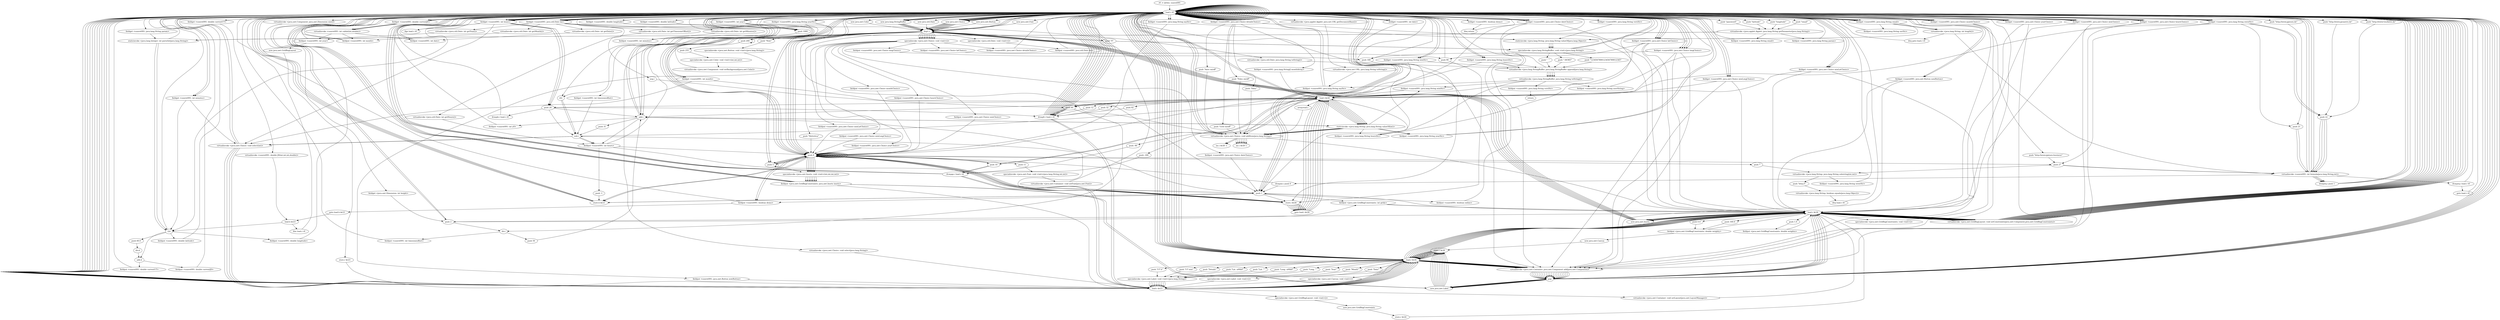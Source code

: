 digraph "" {
    "r0 := @this: sunrot091"
    "load.r r0"
    "r0 := @this: sunrot091"->"load.r r0";
    "new java.awt.Font"
    "load.r r0"->"new java.awt.Font";
    "dup1.r"
    "new java.awt.Font"->"dup1.r";
    "push \"Helvetica\""
    "dup1.r"->"push \"Helvetica\"";
    "push 0"
    "push \"Helvetica\""->"push 0";
    "push 11"
    "push 0"->"push 11";
    "specialinvoke <java.awt.Font: void <init>(java.lang.String,int,int)>"
    "push 11"->"specialinvoke <java.awt.Font: void <init>(java.lang.String,int,int)>";
    "virtualinvoke <java.awt.Container: void setFont(java.awt.Font)>"
    "specialinvoke <java.awt.Font: void <init>(java.lang.String,int,int)>"->"virtualinvoke <java.awt.Container: void setFont(java.awt.Font)>";
    "virtualinvoke <java.awt.Container: void setFont(java.awt.Font)>"->"load.r r0";
    "load.r r0"->"load.r r0";
    "virtualinvoke <java.awt.Component: java.awt.Dimension size()>"
    "load.r r0"->"virtualinvoke <java.awt.Component: java.awt.Dimension size()>";
    "fieldget <java.awt.Dimension: int height>"
    "virtualinvoke <java.awt.Component: java.awt.Dimension size()>"->"fieldget <java.awt.Dimension: int height>";
    "push 2"
    "fieldget <java.awt.Dimension: int height>"->"push 2";
    "div.i"
    "push 2"->"div.i";
    "push 50"
    "div.i"->"push 50";
    "add.i"
    "push 50"->"add.i";
    "fieldput <sunrot091: int y0>"
    "add.i"->"fieldput <sunrot091: int y0>";
    "fieldput <sunrot091: int y0>"->"load.r r0";
    "new java.awt.Color"
    "load.r r0"->"new java.awt.Color";
    "new java.awt.Color"->"dup1.r";
    "push 200"
    "dup1.r"->"push 200";
    "push 200"->"push 200";
    "push 255"
    "push 200"->"push 255";
    "specialinvoke <java.awt.Color: void <init>(int,int,int)>"
    "push 255"->"specialinvoke <java.awt.Color: void <init>(int,int,int)>";
    "virtualinvoke <java.awt.Component: void setBackground(java.awt.Color)>"
    "specialinvoke <java.awt.Color: void <init>(int,int,int)>"->"virtualinvoke <java.awt.Component: void setBackground(java.awt.Color)>";
    "virtualinvoke <java.awt.Component: void setBackground(java.awt.Color)>"->"load.r r0";
    "load.r r0"->"load.r r0";
    "virtualinvoke <java.applet.Applet: java.net.URL getDocumentBase()>"
    "load.r r0"->"virtualinvoke <java.applet.Applet: java.net.URL getDocumentBase()>";
    "virtualinvoke <java.net.URL: java.lang.String toString()>"
    "virtualinvoke <java.applet.Applet: java.net.URL getDocumentBase()>"->"virtualinvoke <java.net.URL: java.lang.String toString()>";
    "fieldput <sunrot091: java.lang.String myStr>"
    "virtualinvoke <java.net.URL: java.lang.String toString()>"->"fieldput <sunrot091: java.lang.String myStr>";
    "fieldput <sunrot091: java.lang.String myStr>"->"load.r r0";
    "new java.lang.StringBuffer"
    "load.r r0"->"new java.lang.StringBuffer";
    "new java.lang.StringBuffer"->"dup1.r";
    "dup1.r"->"load.r r0";
    "fieldget <sunrot091: java.lang.String myStr>"
    "load.r r0"->"fieldget <sunrot091: java.lang.String myStr>";
    "staticinvoke <java.lang.String: java.lang.String valueOf(java.lang.Object)>"
    "fieldget <sunrot091: java.lang.String myStr>"->"staticinvoke <java.lang.String: java.lang.String valueOf(java.lang.Object)>";
    "specialinvoke <java.lang.StringBuffer: void <init>(java.lang.String)>"
    "staticinvoke <java.lang.String: java.lang.String valueOf(java.lang.Object)>"->"specialinvoke <java.lang.StringBuffer: void <init>(java.lang.String)>";
    "push \"1234567890123456789012345\""
    "specialinvoke <java.lang.StringBuffer: void <init>(java.lang.String)>"->"push \"1234567890123456789012345\"";
    "virtualinvoke <java.lang.StringBuffer: java.lang.StringBuffer append(java.lang.String)>"
    "push \"1234567890123456789012345\""->"virtualinvoke <java.lang.StringBuffer: java.lang.StringBuffer append(java.lang.String)>";
    "virtualinvoke <java.lang.StringBuffer: java.lang.String toString()>"
    "virtualinvoke <java.lang.StringBuffer: java.lang.StringBuffer append(java.lang.String)>"->"virtualinvoke <java.lang.StringBuffer: java.lang.String toString()>";
    "virtualinvoke <java.lang.StringBuffer: java.lang.String toString()>"->"fieldput <sunrot091: java.lang.String myStr>";
    "fieldput <sunrot091: java.lang.String myStr>"->"load.r r0";
    "load.r r0"->"load.r r0";
    "load.r r0"->"fieldget <sunrot091: java.lang.String myStr>";
    "fieldget <sunrot091: java.lang.String myStr>"->"push 0";
    "push 27"
    "push 0"->"push 27";
    "virtualinvoke <java.lang.String: java.lang.String substring(int,int)>"
    "push 27"->"virtualinvoke <java.lang.String: java.lang.String substring(int,int)>";
    "fieldput <sunrot091: java.lang.String wwwStr>"
    "virtualinvoke <java.lang.String: java.lang.String substring(int,int)>"->"fieldput <sunrot091: java.lang.String wwwStr>";
    "fieldput <sunrot091: java.lang.String wwwStr>"->"load.r r0";
    "new java.util.Date"
    "load.r r0"->"new java.util.Date";
    "new java.util.Date"->"dup1.r";
    "specialinvoke <java.util.Date: void <init>()>"
    "dup1.r"->"specialinvoke <java.util.Date: void <init>()>";
    "fieldput <sunrot091: java.util.Date dat>"
    "specialinvoke <java.util.Date: void <init>()>"->"fieldput <sunrot091: java.util.Date dat>";
    "fieldput <sunrot091: java.util.Date dat>"->"load.r r0";
    "load.r r0"->"load.r r0";
    "fieldget <sunrot091: java.util.Date dat>"
    "load.r r0"->"fieldget <sunrot091: java.util.Date dat>";
    "virtualinvoke <java.util.Date: int getYear()>"
    "fieldget <sunrot091: java.util.Date dat>"->"virtualinvoke <java.util.Date: int getYear()>";
    "fieldput <sunrot091: int year>"
    "virtualinvoke <java.util.Date: int getYear()>"->"fieldput <sunrot091: int year>";
    "fieldput <sunrot091: int year>"->"load.r r0";
    "load.r r0"->"load.r r0";
    "load.r r0"->"fieldget <sunrot091: java.util.Date dat>";
    "virtualinvoke <java.util.Date: int getMonth()>"
    "fieldget <sunrot091: java.util.Date dat>"->"virtualinvoke <java.util.Date: int getMonth()>";
    "fieldput <sunrot091: int month>"
    "virtualinvoke <java.util.Date: int getMonth()>"->"fieldput <sunrot091: int month>";
    "fieldput <sunrot091: int month>"->"load.r r0";
    "load.r r0"->"load.r r0";
    "load.r r0"->"fieldget <sunrot091: java.util.Date dat>";
    "virtualinvoke <java.util.Date: int getDate()>"
    "fieldget <sunrot091: java.util.Date dat>"->"virtualinvoke <java.util.Date: int getDate()>";
    "fieldput <sunrot091: int date>"
    "virtualinvoke <java.util.Date: int getDate()>"->"fieldput <sunrot091: int date>";
    "fieldput <sunrot091: int date>"->"load.r r0";
    "load.r r0"->"load.r r0";
    "load.r r0"->"fieldget <sunrot091: java.util.Date dat>";
    "virtualinvoke <java.util.Date: int getHours()>"
    "fieldget <sunrot091: java.util.Date dat>"->"virtualinvoke <java.util.Date: int getHours()>";
    "fieldput <sunrot091: int hours>"
    "virtualinvoke <java.util.Date: int getHours()>"->"fieldput <sunrot091: int hours>";
    "fieldput <sunrot091: int hours>"->"load.r r0";
    "load.r r0"->"load.r r0";
    "load.r r0"->"fieldget <sunrot091: java.util.Date dat>";
    "virtualinvoke <java.util.Date: int getMinutes()>"
    "fieldget <sunrot091: java.util.Date dat>"->"virtualinvoke <java.util.Date: int getMinutes()>";
    "fieldput <sunrot091: int minutes>"
    "virtualinvoke <java.util.Date: int getMinutes()>"->"fieldput <sunrot091: int minutes>";
    "fieldput <sunrot091: int minutes>"->"load.r r0";
    "load.r r0"->"load.r r0";
    "load.r r0"->"fieldget <sunrot091: java.util.Date dat>";
    "virtualinvoke <java.util.Date: int getTimezoneOffset()>"
    "fieldget <sunrot091: java.util.Date dat>"->"virtualinvoke <java.util.Date: int getTimezoneOffset()>";
    "neg.i"
    "virtualinvoke <java.util.Date: int getTimezoneOffset()>"->"neg.i";
    "push 60"
    "neg.i"->"push 60";
    "push 60"->"div.i";
    "fieldput <sunrot091: int timezoneoffset>"
    "div.i"->"fieldput <sunrot091: int timezoneoffset>";
    "fieldput <sunrot091: int timezoneoffset>"->"load.r r0";
    "load.r r0"->"load.r r0";
    "fieldget <sunrot091: int hours>"
    "load.r r0"->"fieldget <sunrot091: int hours>";
    "fieldget <sunrot091: int hours>"->"load.r r0";
    "fieldget <sunrot091: int timezoneoffset>"
    "load.r r0"->"fieldget <sunrot091: int timezoneoffset>";
    "sub.i"
    "fieldget <sunrot091: int timezoneoffset>"->"sub.i";
    "sub.i"->"fieldput <sunrot091: int hours>";
    "fieldput <sunrot091: int hours>"->"push 0";
    "store.b $r23"
    "push 0"->"store.b $r23";
    "store.b $r23"->"load.r r0";
    "load.r r0"->"fieldget <sunrot091: int hours>";
    "ifge load.r r0"
    "fieldget <sunrot091: int hours>"->"ifge load.r r0";
    "ifge load.r r0"->"load.r r0";
    "load.r r0"->"load.r r0";
    "load.r r0"->"fieldget <sunrot091: int hours>";
    "push 24"
    "fieldget <sunrot091: int hours>"->"push 24";
    "push 24"->"add.i";
    "add.i"->"fieldput <sunrot091: int hours>";
    "push -1"
    "fieldput <sunrot091: int hours>"->"push -1";
    "push -1"->"store.b $r23";
    "store.b $r23"->"load.r r0";
    "load.r r0"->"fieldget <sunrot091: int hours>";
    "fieldget <sunrot091: int hours>"->"push 24";
    "ifcmple.i load.r r0"
    "push 24"->"ifcmple.i load.r r0";
    "ifcmple.i load.r r0"->"load.r r0";
    "load.r r0"->"load.r r0";
    "load.r r0"->"fieldget <sunrot091: int hours>";
    "fieldget <sunrot091: int hours>"->"push 24";
    "push 24"->"sub.i";
    "sub.i"->"fieldput <sunrot091: int hours>";
    "push 1"
    "fieldput <sunrot091: int hours>"->"push 1";
    "push 1"->"store.b $r23";
    "store.b $r23"->"load.r r0";
    "load.r r0"->"load.r r0";
    "load.r r0"->"fieldget <sunrot091: int hours>";
    "i2d"
    "fieldget <sunrot091: int hours>"->"i2d";
    "i2d"->"load.r r0";
    "fieldget <sunrot091: int minutes>"
    "load.r r0"->"fieldget <sunrot091: int minutes>";
    "fieldget <sunrot091: int minutes>"->"i2d";
    "push 60.0"
    "i2d"->"push 60.0";
    "div.d"
    "push 60.0"->"div.d";
    "add.d"
    "div.d"->"add.d";
    "fieldput <sunrot091: double currentUT>"
    "add.d"->"fieldput <sunrot091: double currentUT>";
    "fieldput <sunrot091: double currentUT>"->"load.r r0";
    "load.r r0"->"load.r r0";
    "load.r r0"->"load.r r0";
    "fieldget <sunrot091: int date>"
    "load.r r0"->"fieldget <sunrot091: int date>";
    "fieldget <sunrot091: int date>"->"load.r r0";
    "fieldget <sunrot091: int month>"
    "load.r r0"->"fieldget <sunrot091: int month>";
    "fieldget <sunrot091: int month>"->"push 1";
    "push 1"->"add.i";
    "add.i"->"load.r r0";
    "fieldget <sunrot091: int year>"
    "load.r r0"->"fieldget <sunrot091: int year>";
    "push 1900"
    "fieldget <sunrot091: int year>"->"push 1900";
    "push 1900"->"add.i";
    "add.i"->"load.r r0";
    "fieldget <sunrot091: double currentUT>"
    "load.r r0"->"fieldget <sunrot091: double currentUT>";
    "virtualinvoke <sunrot091: double JD(int,int,int,double)>"
    "fieldget <sunrot091: double currentUT>"->"virtualinvoke <sunrot091: double JD(int,int,int,double)>";
    "load.b $r23"
    "virtualinvoke <sunrot091: double JD(int,int,int,double)>"->"load.b $r23";
    "load.b $r23"->"i2d";
    "i2d"->"add.d";
    "fieldput <sunrot091: double currentJD>"
    "add.d"->"fieldput <sunrot091: double currentJD>";
    "fieldput <sunrot091: double currentJD>"->"load.r r0";
    "load.r r0"->"load.r r0";
    "load.r r0"->"push 2";
    "push 2"->"load.r r0";
    "fieldget <sunrot091: double currentJD>"
    "load.r r0"->"fieldget <sunrot091: double currentJD>";
    "virtualinvoke <sunrot091: int caldat(int,double)>"
    "fieldget <sunrot091: double currentJD>"->"virtualinvoke <sunrot091: int caldat(int,double)>";
    "virtualinvoke <sunrot091: int caldat(int,double)>"->"fieldput <sunrot091: int month>";
    "fieldput <sunrot091: int month>"->"load.r r0";
    "load.r r0"->"load.r r0";
    "load.r r0"->"push 1";
    "push 1"->"load.r r0";
    "load.r r0"->"fieldget <sunrot091: double currentJD>";
    "fieldget <sunrot091: double currentJD>"->"virtualinvoke <sunrot091: int caldat(int,double)>";
    "virtualinvoke <sunrot091: int caldat(int,double)>"->"fieldput <sunrot091: int date>";
    "fieldput <sunrot091: int date>"->"load.r r0";
    "load.r r0"->"load.r r0";
    "load.r r0"->"push 0";
    "push 0"->"load.r r0";
    "load.r r0"->"fieldget <sunrot091: double currentJD>";
    "fieldget <sunrot091: double currentJD>"->"virtualinvoke <sunrot091: int caldat(int,double)>";
    "virtualinvoke <sunrot091: int caldat(int,double)>"->"fieldput <sunrot091: int year>";
    "new java.awt.GridBagLayout"
    "fieldput <sunrot091: int year>"->"new java.awt.GridBagLayout";
    "store.r $r23"
    "new java.awt.GridBagLayout"->"store.r $r23";
    "load.r $r23"
    "store.r $r23"->"load.r $r23";
    "specialinvoke <java.awt.GridBagLayout: void <init>()>"
    "load.r $r23"->"specialinvoke <java.awt.GridBagLayout: void <init>()>";
    "new java.awt.GridBagConstraints"
    "specialinvoke <java.awt.GridBagLayout: void <init>()>"->"new java.awt.GridBagConstraints";
    "store.r $r24"
    "new java.awt.GridBagConstraints"->"store.r $r24";
    "load.r $r24"
    "store.r $r24"->"load.r $r24";
    "specialinvoke <java.awt.GridBagConstraints: void <init>()>"
    "load.r $r24"->"specialinvoke <java.awt.GridBagConstraints: void <init>()>";
    "specialinvoke <java.awt.GridBagConstraints: void <init>()>"->"load.r r0";
    "load.r r0"->"load.r $r23";
    "virtualinvoke <java.awt.Container: void setLayout(java.awt.LayoutManager)>"
    "load.r $r23"->"virtualinvoke <java.awt.Container: void setLayout(java.awt.LayoutManager)>";
    "virtualinvoke <java.awt.Container: void setLayout(java.awt.LayoutManager)>"->"load.r $r24";
    "push 1.0"
    "load.r $r24"->"push 1.0";
    "fieldput <java.awt.GridBagConstraints: double weightx>"
    "push 1.0"->"fieldput <java.awt.GridBagConstraints: double weightx>";
    "fieldput <java.awt.GridBagConstraints: double weightx>"->"load.r $r24";
    "push 0.0"
    "load.r $r24"->"push 0.0";
    "fieldput <java.awt.GridBagConstraints: double weighty>"
    "push 0.0"->"fieldput <java.awt.GridBagConstraints: double weighty>";
    "fieldput <java.awt.GridBagConstraints: double weighty>"->"load.r $r24";
    "new java.awt.Insets"
    "load.r $r24"->"new java.awt.Insets";
    "new java.awt.Insets"->"dup1.r";
    "push 5"
    "dup1.r"->"push 5";
    "push 5"->"push 5";
    "push 5"->"push 0";
    "push 0"->"push 0";
    "specialinvoke <java.awt.Insets: void <init>(int,int,int,int)>"
    "push 0"->"specialinvoke <java.awt.Insets: void <init>(int,int,int,int)>";
    "fieldput <java.awt.GridBagConstraints: java.awt.Insets insets>"
    "specialinvoke <java.awt.Insets: void <init>(int,int,int,int)>"->"fieldput <java.awt.GridBagConstraints: java.awt.Insets insets>";
    "new java.awt.Label"
    "fieldput <java.awt.GridBagConstraints: java.awt.Insets insets>"->"new java.awt.Label";
    "store.r $r26"
    "new java.awt.Label"->"store.r $r26";
    "load.r $r26"
    "store.r $r26"->"load.r $r26";
    "push \"Year\""
    "load.r $r26"->"push \"Year\"";
    "specialinvoke <java.awt.Label: void <init>(java.lang.String)>"
    "push \"Year\""->"specialinvoke <java.awt.Label: void <init>(java.lang.String)>";
    "specialinvoke <java.awt.Label: void <init>(java.lang.String)>"->"load.r $r23";
    "load.r $r23"->"load.r $r26";
    "load.r $r26"->"load.r $r24";
    "virtualinvoke <java.awt.GridBagLayout: void setConstraints(java.awt.Component,java.awt.GridBagConstraints)>"
    "load.r $r24"->"virtualinvoke <java.awt.GridBagLayout: void setConstraints(java.awt.Component,java.awt.GridBagConstraints)>";
    "virtualinvoke <java.awt.GridBagLayout: void setConstraints(java.awt.Component,java.awt.GridBagConstraints)>"->"load.r r0";
    "load.r r0"->"load.r $r26";
    "virtualinvoke <java.awt.Container: java.awt.Component add(java.awt.Component)>"
    "load.r $r26"->"virtualinvoke <java.awt.Container: java.awt.Component add(java.awt.Component)>";
    "pop"
    "virtualinvoke <java.awt.Container: java.awt.Component add(java.awt.Component)>"->"pop";
    "pop"->"load.r $r24";
    "load.r $r24"->"new java.awt.Insets";
    "new java.awt.Insets"->"dup1.r";
    "dup1.r"->"push 5";
    "push 5"->"push 0";
    "push 0"->"push 0";
    "push 0"->"push 0";
    "push 0"->"specialinvoke <java.awt.Insets: void <init>(int,int,int,int)>";
    "specialinvoke <java.awt.Insets: void <init>(int,int,int,int)>"->"fieldput <java.awt.GridBagConstraints: java.awt.Insets insets>";
    "fieldput <java.awt.GridBagConstraints: java.awt.Insets insets>"->"new java.awt.Label";
    "new java.awt.Label"->"store.r $r26";
    "store.r $r26"->"load.r $r26";
    "push \"Month\""
    "load.r $r26"->"push \"Month\"";
    "push \"Month\""->"specialinvoke <java.awt.Label: void <init>(java.lang.String)>";
    "specialinvoke <java.awt.Label: void <init>(java.lang.String)>"->"load.r $r23";
    "load.r $r23"->"load.r $r26";
    "load.r $r26"->"load.r $r24";
    "load.r $r24"->"virtualinvoke <java.awt.GridBagLayout: void setConstraints(java.awt.Component,java.awt.GridBagConstraints)>";
    "virtualinvoke <java.awt.GridBagLayout: void setConstraints(java.awt.Component,java.awt.GridBagConstraints)>"->"load.r r0";
    "load.r r0"->"load.r $r26";
    "load.r $r26"->"virtualinvoke <java.awt.Container: java.awt.Component add(java.awt.Component)>";
    "virtualinvoke <java.awt.Container: java.awt.Component add(java.awt.Component)>"->"pop";
    "pop"->"new java.awt.Label";
    "new java.awt.Label"->"store.r $r26";
    "store.r $r26"->"load.r $r26";
    "push \"Date\""
    "load.r $r26"->"push \"Date\"";
    "push \"Date\""->"specialinvoke <java.awt.Label: void <init>(java.lang.String)>";
    "specialinvoke <java.awt.Label: void <init>(java.lang.String)>"->"load.r $r23";
    "load.r $r23"->"load.r $r26";
    "load.r $r26"->"load.r $r24";
    "load.r $r24"->"virtualinvoke <java.awt.GridBagLayout: void setConstraints(java.awt.Component,java.awt.GridBagConstraints)>";
    "virtualinvoke <java.awt.GridBagLayout: void setConstraints(java.awt.Component,java.awt.GridBagConstraints)>"->"load.r r0";
    "load.r r0"->"load.r $r26";
    "load.r $r26"->"virtualinvoke <java.awt.Container: java.awt.Component add(java.awt.Component)>";
    "virtualinvoke <java.awt.Container: java.awt.Component add(java.awt.Component)>"->"pop";
    "pop"->"new java.awt.Label";
    "new java.awt.Label"->"store.r $r26";
    "store.r $r26"->"load.r $r26";
    "push \"UT h\""
    "load.r $r26"->"push \"UT h\"";
    "push \"UT h\""->"specialinvoke <java.awt.Label: void <init>(java.lang.String)>";
    "specialinvoke <java.awt.Label: void <init>(java.lang.String)>"->"load.r $r23";
    "load.r $r23"->"load.r $r26";
    "load.r $r26"->"load.r $r24";
    "load.r $r24"->"virtualinvoke <java.awt.GridBagLayout: void setConstraints(java.awt.Component,java.awt.GridBagConstraints)>";
    "virtualinvoke <java.awt.GridBagLayout: void setConstraints(java.awt.Component,java.awt.GridBagConstraints)>"->"load.r r0";
    "load.r r0"->"load.r $r26";
    "load.r $r26"->"virtualinvoke <java.awt.Container: java.awt.Component add(java.awt.Component)>";
    "virtualinvoke <java.awt.Container: java.awt.Component add(java.awt.Component)>"->"pop";
    "pop"->"new java.awt.Label";
    "new java.awt.Label"->"store.r $r26";
    "store.r $r26"->"load.r $r26";
    "push \"UT min\""
    "load.r $r26"->"push \"UT min\"";
    "push \"UT min\""->"specialinvoke <java.awt.Label: void <init>(java.lang.String)>";
    "specialinvoke <java.awt.Label: void <init>(java.lang.String)>"->"load.r $r23";
    "load.r $r23"->"load.r $r26";
    "load.r $r26"->"load.r $r24";
    "load.r $r24"->"virtualinvoke <java.awt.GridBagLayout: void setConstraints(java.awt.Component,java.awt.GridBagConstraints)>";
    "virtualinvoke <java.awt.GridBagLayout: void setConstraints(java.awt.Component,java.awt.GridBagConstraints)>"->"load.r r0";
    "load.r r0"->"load.r $r26";
    "load.r $r26"->"virtualinvoke <java.awt.Container: java.awt.Component add(java.awt.Component)>";
    "virtualinvoke <java.awt.Container: java.awt.Component add(java.awt.Component)>"->"pop";
    "pop"->"new java.awt.Label";
    "new java.awt.Label"->"store.r $r26";
    "store.r $r26"->"load.r $r26";
    "specialinvoke <java.awt.Label: void <init>()>"
    "load.r $r26"->"specialinvoke <java.awt.Label: void <init>()>";
    "specialinvoke <java.awt.Label: void <init>()>"->"load.r $r23";
    "load.r $r23"->"load.r $r26";
    "load.r $r26"->"load.r $r24";
    "load.r $r24"->"virtualinvoke <java.awt.GridBagLayout: void setConstraints(java.awt.Component,java.awt.GridBagConstraints)>";
    "virtualinvoke <java.awt.GridBagLayout: void setConstraints(java.awt.Component,java.awt.GridBagConstraints)>"->"load.r r0";
    "load.r r0"->"load.r $r26";
    "load.r $r26"->"virtualinvoke <java.awt.Container: java.awt.Component add(java.awt.Component)>";
    "virtualinvoke <java.awt.Container: java.awt.Component add(java.awt.Component)>"->"pop";
    "pop"->"new java.awt.Label";
    "new java.awt.Label"->"store.r $r26";
    "store.r $r26"->"load.r $r26";
    "push \"Details\""
    "load.r $r26"->"push \"Details\"";
    "push \"Details\""->"specialinvoke <java.awt.Label: void <init>(java.lang.String)>";
    "specialinvoke <java.awt.Label: void <init>(java.lang.String)>"->"load.r $r23";
    "load.r $r23"->"load.r $r26";
    "load.r $r26"->"load.r $r24";
    "load.r $r24"->"virtualinvoke <java.awt.GridBagLayout: void setConstraints(java.awt.Component,java.awt.GridBagConstraints)>";
    "virtualinvoke <java.awt.GridBagLayout: void setConstraints(java.awt.Component,java.awt.GridBagConstraints)>"->"load.r r0";
    "load.r r0"->"load.r $r26";
    "load.r $r26"->"virtualinvoke <java.awt.Container: java.awt.Component add(java.awt.Component)>";
    "virtualinvoke <java.awt.Container: java.awt.Component add(java.awt.Component)>"->"pop";
    "pop"->"new java.awt.Label";
    "new java.awt.Label"->"store.r $r26";
    "store.r $r26"->"load.r $r26";
    "push \"Lat. \u00b0\""
    "load.r $r26"->"push \"Lat. \u00b0\"";
    "push \"Lat. \u00b0\""->"specialinvoke <java.awt.Label: void <init>(java.lang.String)>";
    "specialinvoke <java.awt.Label: void <init>(java.lang.String)>"->"load.r $r23";
    "load.r $r23"->"load.r $r26";
    "load.r $r26"->"load.r $r24";
    "load.r $r24"->"virtualinvoke <java.awt.GridBagLayout: void setConstraints(java.awt.Component,java.awt.GridBagConstraints)>";
    "virtualinvoke <java.awt.GridBagLayout: void setConstraints(java.awt.Component,java.awt.GridBagConstraints)>"->"load.r r0";
    "load.r r0"->"load.r $r26";
    "load.r $r26"->"virtualinvoke <java.awt.Container: java.awt.Component add(java.awt.Component)>";
    "virtualinvoke <java.awt.Container: java.awt.Component add(java.awt.Component)>"->"pop";
    "pop"->"new java.awt.Label";
    "new java.awt.Label"->"store.r $r26";
    "store.r $r26"->"load.r $r26";
    "push \"Lat. \'\""
    "load.r $r26"->"push \"Lat. \'\"";
    "push \"Lat. \'\""->"specialinvoke <java.awt.Label: void <init>(java.lang.String)>";
    "specialinvoke <java.awt.Label: void <init>(java.lang.String)>"->"load.r $r23";
    "load.r $r23"->"load.r $r26";
    "load.r $r26"->"load.r $r24";
    "load.r $r24"->"virtualinvoke <java.awt.GridBagLayout: void setConstraints(java.awt.Component,java.awt.GridBagConstraints)>";
    "virtualinvoke <java.awt.GridBagLayout: void setConstraints(java.awt.Component,java.awt.GridBagConstraints)>"->"load.r r0";
    "load.r r0"->"load.r $r26";
    "load.r $r26"->"virtualinvoke <java.awt.Container: java.awt.Component add(java.awt.Component)>";
    "virtualinvoke <java.awt.Container: java.awt.Component add(java.awt.Component)>"->"pop";
    "pop"->"new java.awt.Label";
    "new java.awt.Label"->"store.r $r26";
    "store.r $r26"->"load.r $r26";
    "push \"Long. \u00b0\""
    "load.r $r26"->"push \"Long. \u00b0\"";
    "push \"Long. \u00b0\""->"specialinvoke <java.awt.Label: void <init>(java.lang.String)>";
    "specialinvoke <java.awt.Label: void <init>(java.lang.String)>"->"load.r $r23";
    "load.r $r23"->"load.r $r26";
    "load.r $r26"->"load.r $r24";
    "load.r $r24"->"virtualinvoke <java.awt.GridBagLayout: void setConstraints(java.awt.Component,java.awt.GridBagConstraints)>";
    "virtualinvoke <java.awt.GridBagLayout: void setConstraints(java.awt.Component,java.awt.GridBagConstraints)>"->"load.r r0";
    "load.r r0"->"load.r $r26";
    "load.r $r26"->"virtualinvoke <java.awt.Container: java.awt.Component add(java.awt.Component)>";
    "virtualinvoke <java.awt.Container: java.awt.Component add(java.awt.Component)>"->"pop";
    "pop"->"new java.awt.Label";
    "new java.awt.Label"->"store.r $r26";
    "store.r $r26"->"load.r $r26";
    "push \"Long. \'\""
    "load.r $r26"->"push \"Long. \'\"";
    "push \"Long. \'\""->"specialinvoke <java.awt.Label: void <init>(java.lang.String)>";
    "specialinvoke <java.awt.Label: void <init>(java.lang.String)>"->"load.r $r23";
    "load.r $r23"->"load.r $r26";
    "load.r $r26"->"load.r $r24";
    "load.r $r24"->"virtualinvoke <java.awt.GridBagLayout: void setConstraints(java.awt.Component,java.awt.GridBagConstraints)>";
    "virtualinvoke <java.awt.GridBagLayout: void setConstraints(java.awt.Component,java.awt.GridBagConstraints)>"->"load.r r0";
    "load.r r0"->"load.r $r26";
    "load.r $r26"->"virtualinvoke <java.awt.Container: java.awt.Component add(java.awt.Component)>";
    "virtualinvoke <java.awt.Container: java.awt.Component add(java.awt.Component)>"->"pop";
    "pop"->"load.r $r24";
    "load.r $r24"->"push 1";
    "fieldput <java.awt.GridBagConstraints: int gridy>"
    "push 1"->"fieldput <java.awt.GridBagConstraints: int gridy>";
    "fieldput <java.awt.GridBagConstraints: int gridy>"->"load.r $r24";
    "load.r $r24"->"new java.awt.Insets";
    "new java.awt.Insets"->"dup1.r";
    "dup1.r"->"push 0";
    "push 10"
    "push 0"->"push 10";
    "push 10"->"push 0";
    "push 0"->"push 0";
    "push 0"->"specialinvoke <java.awt.Insets: void <init>(int,int,int,int)>";
    "specialinvoke <java.awt.Insets: void <init>(int,int,int,int)>"->"fieldput <java.awt.GridBagConstraints: java.awt.Insets insets>";
    "fieldput <java.awt.GridBagConstraints: java.awt.Insets insets>"->"load.r r0";
    "new java.awt.Choice"
    "load.r r0"->"new java.awt.Choice";
    "new java.awt.Choice"->"dup1.r";
    "specialinvoke <java.awt.Choice: void <init>()>"
    "dup1.r"->"specialinvoke <java.awt.Choice: void <init>()>";
    "fieldput <sunrot091: java.awt.Choice yearChoice>"
    "specialinvoke <java.awt.Choice: void <init>()>"->"fieldput <sunrot091: java.awt.Choice yearChoice>";
    "fieldput <sunrot091: java.awt.Choice yearChoice>"->"push 0";
    "store.i $r26"
    "push 0"->"store.i $r26";
    "goto load.i $r26"
    "store.i $r26"->"goto load.i $r26";
    "load.i $r26"
    "goto load.i $r26"->"load.i $r26";
    "push 82"
    "load.i $r26"->"push 82";
    "ifcmplt.i load.r r0"
    "push 82"->"ifcmplt.i load.r r0";
    "ifcmplt.i load.r r0"->"load.r r0";
    "load.r r0"->"push 1900";
    "push 1900"->"load.r r0";
    "load.r r0"->"fieldget <sunrot091: int year>";
    "fieldget <sunrot091: int year>"->"add.i";
    "staticinvoke <java.lang.String: java.lang.String valueOf(int)>"
    "add.i"->"staticinvoke <java.lang.String: java.lang.String valueOf(int)>";
    "fieldput <sunrot091: java.lang.String yearStr>"
    "staticinvoke <java.lang.String: java.lang.String valueOf(int)>"->"fieldput <sunrot091: java.lang.String yearStr>";
    "fieldput <sunrot091: java.lang.String yearStr>"->"load.r r0";
    "fieldget <sunrot091: java.awt.Choice yearChoice>"
    "load.r r0"->"fieldget <sunrot091: java.awt.Choice yearChoice>";
    "fieldget <sunrot091: java.awt.Choice yearChoice>"->"load.r r0";
    "fieldget <sunrot091: java.lang.String yearStr>"
    "load.r r0"->"fieldget <sunrot091: java.lang.String yearStr>";
    "virtualinvoke <java.awt.Choice: void select(java.lang.String)>"
    "fieldget <sunrot091: java.lang.String yearStr>"->"virtualinvoke <java.awt.Choice: void select(java.lang.String)>";
    "virtualinvoke <java.awt.Choice: void select(java.lang.String)>"->"load.r $r23";
    "load.r $r23"->"load.r r0";
    "load.r r0"->"fieldget <sunrot091: java.awt.Choice yearChoice>";
    "fieldget <sunrot091: java.awt.Choice yearChoice>"->"load.r $r24";
    "load.r $r24"->"virtualinvoke <java.awt.GridBagLayout: void setConstraints(java.awt.Component,java.awt.GridBagConstraints)>";
    "virtualinvoke <java.awt.GridBagLayout: void setConstraints(java.awt.Component,java.awt.GridBagConstraints)>"->"load.r r0";
    "load.r r0"->"load.r r0";
    "load.r r0"->"fieldget <sunrot091: java.awt.Choice yearChoice>";
    "fieldget <sunrot091: java.awt.Choice yearChoice>"->"virtualinvoke <java.awt.Container: java.awt.Component add(java.awt.Component)>";
    "virtualinvoke <java.awt.Container: java.awt.Component add(java.awt.Component)>"->"pop";
    "pop"->"load.r $r24";
    "load.r $r24"->"new java.awt.Insets";
    "new java.awt.Insets"->"dup1.r";
    "dup1.r"->"push 0";
    "push 0"->"push 0";
    "push 0"->"push 0";
    "push 0"->"push 0";
    "push 0"->"specialinvoke <java.awt.Insets: void <init>(int,int,int,int)>";
    "specialinvoke <java.awt.Insets: void <init>(int,int,int,int)>"->"fieldput <java.awt.GridBagConstraints: java.awt.Insets insets>";
    "fieldput <java.awt.GridBagConstraints: java.awt.Insets insets>"->"load.r r0";
    "load.r r0"->"new java.awt.Choice";
    "new java.awt.Choice"->"dup1.r";
    "dup1.r"->"specialinvoke <java.awt.Choice: void <init>()>";
    "fieldput <sunrot091: java.awt.Choice monthChoice>"
    "specialinvoke <java.awt.Choice: void <init>()>"->"fieldput <sunrot091: java.awt.Choice monthChoice>";
    "fieldput <sunrot091: java.awt.Choice monthChoice>"->"push 0";
    "push 0"->"store.i $r26";
    "store.i $r26"->"goto load.i $r26";
    "goto load.i $r26"->"load.i $r26";
    "push 12"
    "load.i $r26"->"push 12";
    "push 12"->"ifcmplt.i load.r r0";
    "ifcmplt.i load.r r0"->"load.r r0";
    "fieldget <sunrot091: java.awt.Choice monthChoice>"
    "load.r r0"->"fieldget <sunrot091: java.awt.Choice monthChoice>";
    "fieldget <sunrot091: java.awt.Choice monthChoice>"->"load.r r0";
    "load.r r0"->"fieldget <sunrot091: int month>";
    "virtualinvoke <java.awt.Choice: void select(int)>"
    "fieldget <sunrot091: int month>"->"virtualinvoke <java.awt.Choice: void select(int)>";
    "virtualinvoke <java.awt.Choice: void select(int)>"->"load.r $r23";
    "load.r $r23"->"load.r r0";
    "load.r r0"->"fieldget <sunrot091: java.awt.Choice monthChoice>";
    "fieldget <sunrot091: java.awt.Choice monthChoice>"->"load.r $r24";
    "load.r $r24"->"virtualinvoke <java.awt.GridBagLayout: void setConstraints(java.awt.Component,java.awt.GridBagConstraints)>";
    "virtualinvoke <java.awt.GridBagLayout: void setConstraints(java.awt.Component,java.awt.GridBagConstraints)>"->"load.r r0";
    "load.r r0"->"load.r r0";
    "load.r r0"->"fieldget <sunrot091: java.awt.Choice monthChoice>";
    "fieldget <sunrot091: java.awt.Choice monthChoice>"->"virtualinvoke <java.awt.Container: java.awt.Component add(java.awt.Component)>";
    "virtualinvoke <java.awt.Container: java.awt.Component add(java.awt.Component)>"->"pop";
    "pop"->"load.r r0";
    "load.r r0"->"new java.awt.Choice";
    "new java.awt.Choice"->"dup1.r";
    "dup1.r"->"specialinvoke <java.awt.Choice: void <init>()>";
    "fieldput <sunrot091: java.awt.Choice dateChoice>"
    "specialinvoke <java.awt.Choice: void <init>()>"->"fieldput <sunrot091: java.awt.Choice dateChoice>";
    "fieldput <sunrot091: java.awt.Choice dateChoice>"->"push 1";
    "push 1"->"store.i $r26";
    "store.i $r26"->"goto load.i $r26";
    "goto load.i $r26"->"load.i $r26";
    "push 32"
    "load.i $r26"->"push 32";
    "push 32"->"ifcmplt.i load.r r0";
    "ifcmplt.i load.r r0"->"load.r r0";
    "fieldget <sunrot091: java.awt.Choice dateChoice>"
    "load.r r0"->"fieldget <sunrot091: java.awt.Choice dateChoice>";
    "fieldget <sunrot091: java.awt.Choice dateChoice>"->"load.r r0";
    "load.r r0"->"fieldget <sunrot091: int date>";
    "fieldget <sunrot091: int date>"->"push 1";
    "push 1"->"sub.i";
    "sub.i"->"virtualinvoke <java.awt.Choice: void select(int)>";
    "virtualinvoke <java.awt.Choice: void select(int)>"->"load.r $r23";
    "load.r $r23"->"load.r r0";
    "load.r r0"->"fieldget <sunrot091: java.awt.Choice dateChoice>";
    "fieldget <sunrot091: java.awt.Choice dateChoice>"->"load.r $r24";
    "load.r $r24"->"virtualinvoke <java.awt.GridBagLayout: void setConstraints(java.awt.Component,java.awt.GridBagConstraints)>";
    "virtualinvoke <java.awt.GridBagLayout: void setConstraints(java.awt.Component,java.awt.GridBagConstraints)>"->"load.r r0";
    "load.r r0"->"load.r r0";
    "load.r r0"->"fieldget <sunrot091: java.awt.Choice dateChoice>";
    "fieldget <sunrot091: java.awt.Choice dateChoice>"->"virtualinvoke <java.awt.Container: java.awt.Component add(java.awt.Component)>";
    "virtualinvoke <java.awt.Container: java.awt.Component add(java.awt.Component)>"->"pop";
    "pop"->"load.r r0";
    "load.r r0"->"new java.awt.Choice";
    "new java.awt.Choice"->"dup1.r";
    "dup1.r"->"specialinvoke <java.awt.Choice: void <init>()>";
    "fieldput <sunrot091: java.awt.Choice hoursChoice>"
    "specialinvoke <java.awt.Choice: void <init>()>"->"fieldput <sunrot091: java.awt.Choice hoursChoice>";
    "fieldput <sunrot091: java.awt.Choice hoursChoice>"->"push 0";
    "push 0"->"store.i $r26";
    "store.i $r26"->"goto load.i $r26";
    "goto load.i $r26"->"load.i $r26";
    "load.i $r26"->"push 24";
    "push 24"->"ifcmplt.i load.r r0";
    "ifcmplt.i load.r r0"->"load.r r0";
    "fieldget <sunrot091: java.awt.Choice hoursChoice>"
    "load.r r0"->"fieldget <sunrot091: java.awt.Choice hoursChoice>";
    "fieldget <sunrot091: java.awt.Choice hoursChoice>"->"load.r r0";
    "load.r r0"->"fieldget <sunrot091: int hours>";
    "fieldget <sunrot091: int hours>"->"virtualinvoke <java.awt.Choice: void select(int)>";
    "virtualinvoke <java.awt.Choice: void select(int)>"->"load.r $r23";
    "load.r $r23"->"load.r r0";
    "load.r r0"->"fieldget <sunrot091: java.awt.Choice hoursChoice>";
    "fieldget <sunrot091: java.awt.Choice hoursChoice>"->"load.r $r24";
    "load.r $r24"->"virtualinvoke <java.awt.GridBagLayout: void setConstraints(java.awt.Component,java.awt.GridBagConstraints)>";
    "virtualinvoke <java.awt.GridBagLayout: void setConstraints(java.awt.Component,java.awt.GridBagConstraints)>"->"load.r r0";
    "load.r r0"->"load.r r0";
    "load.r r0"->"fieldget <sunrot091: java.awt.Choice hoursChoice>";
    "fieldget <sunrot091: java.awt.Choice hoursChoice>"->"virtualinvoke <java.awt.Container: java.awt.Component add(java.awt.Component)>";
    "virtualinvoke <java.awt.Container: java.awt.Component add(java.awt.Component)>"->"pop";
    "pop"->"load.r r0";
    "load.r r0"->"new java.awt.Choice";
    "new java.awt.Choice"->"dup1.r";
    "dup1.r"->"specialinvoke <java.awt.Choice: void <init>()>";
    "fieldput <sunrot091: java.awt.Choice minChoice>"
    "specialinvoke <java.awt.Choice: void <init>()>"->"fieldput <sunrot091: java.awt.Choice minChoice>";
    "fieldput <sunrot091: java.awt.Choice minChoice>"->"push 0";
    "push 0"->"store.i $r26";
    "store.i $r26"->"goto load.i $r26";
    "goto load.i $r26"->"load.i $r26";
    "load.i $r26"->"push 60";
    "push 60"->"ifcmplt.i load.r r0";
    "ifcmplt.i load.r r0"->"load.r r0";
    "fieldget <sunrot091: java.awt.Choice minChoice>"
    "load.r r0"->"fieldget <sunrot091: java.awt.Choice minChoice>";
    "fieldget <sunrot091: java.awt.Choice minChoice>"->"load.r r0";
    "load.r r0"->"fieldget <sunrot091: int minutes>";
    "fieldget <sunrot091: int minutes>"->"virtualinvoke <java.awt.Choice: void select(int)>";
    "virtualinvoke <java.awt.Choice: void select(int)>"->"load.r $r23";
    "load.r $r23"->"load.r r0";
    "load.r r0"->"fieldget <sunrot091: java.awt.Choice minChoice>";
    "fieldget <sunrot091: java.awt.Choice minChoice>"->"load.r $r24";
    "load.r $r24"->"virtualinvoke <java.awt.GridBagLayout: void setConstraints(java.awt.Component,java.awt.GridBagConstraints)>";
    "virtualinvoke <java.awt.GridBagLayout: void setConstraints(java.awt.Component,java.awt.GridBagConstraints)>"->"load.r r0";
    "load.r r0"->"load.r r0";
    "load.r r0"->"fieldget <sunrot091: java.awt.Choice minChoice>";
    "fieldget <sunrot091: java.awt.Choice minChoice>"->"virtualinvoke <java.awt.Container: java.awt.Component add(java.awt.Component)>";
    "virtualinvoke <java.awt.Container: java.awt.Component add(java.awt.Component)>"->"pop";
    "pop"->"load.r $r24";
    "load.r $r24"->"new java.awt.Insets";
    "new java.awt.Insets"->"dup1.r";
    "dup1.r"->"push 0";
    "push 0"->"push 0";
    "push 0"->"push 5";
    "push 5"->"push 0";
    "push 0"->"specialinvoke <java.awt.Insets: void <init>(int,int,int,int)>";
    "specialinvoke <java.awt.Insets: void <init>(int,int,int,int)>"->"fieldput <java.awt.GridBagConstraints: java.awt.Insets insets>";
    "fieldput <java.awt.GridBagConstraints: java.awt.Insets insets>"->"load.r r0";
    "new java.awt.Button"
    "load.r r0"->"new java.awt.Button";
    "new java.awt.Button"->"dup1.r";
    "push \"Now\""
    "dup1.r"->"push \"Now\"";
    "specialinvoke <java.awt.Button: void <init>(java.lang.String)>"
    "push \"Now\""->"specialinvoke <java.awt.Button: void <init>(java.lang.String)>";
    "fieldput <sunrot091: java.awt.Button nowButton>"
    "specialinvoke <java.awt.Button: void <init>(java.lang.String)>"->"fieldput <sunrot091: java.awt.Button nowButton>";
    "fieldput <sunrot091: java.awt.Button nowButton>"->"load.r $r23";
    "load.r $r23"->"load.r r0";
    "fieldget <sunrot091: java.awt.Button nowButton>"
    "load.r r0"->"fieldget <sunrot091: java.awt.Button nowButton>";
    "fieldget <sunrot091: java.awt.Button nowButton>"->"load.r $r24";
    "load.r $r24"->"virtualinvoke <java.awt.GridBagLayout: void setConstraints(java.awt.Component,java.awt.GridBagConstraints)>";
    "virtualinvoke <java.awt.GridBagLayout: void setConstraints(java.awt.Component,java.awt.GridBagConstraints)>"->"load.r r0";
    "load.r r0"->"load.r r0";
    "load.r r0"->"fieldget <sunrot091: java.awt.Button nowButton>";
    "fieldget <sunrot091: java.awt.Button nowButton>"->"virtualinvoke <java.awt.Container: java.awt.Component add(java.awt.Component)>";
    "virtualinvoke <java.awt.Container: java.awt.Component add(java.awt.Component)>"->"pop";
    "pop"->"load.r $r24";
    "load.r $r24"->"new java.awt.Insets";
    "new java.awt.Insets"->"dup1.r";
    "dup1.r"->"push 0";
    "push 0"->"push 0";
    "push 0"->"push 0";
    "push 0"->"push 0";
    "push 0"->"specialinvoke <java.awt.Insets: void <init>(int,int,int,int)>";
    "specialinvoke <java.awt.Insets: void <init>(int,int,int,int)>"->"fieldput <java.awt.GridBagConstraints: java.awt.Insets insets>";
    "fieldput <java.awt.GridBagConstraints: java.awt.Insets insets>"->"load.r r0";
    "load.r r0"->"new java.awt.Choice";
    "new java.awt.Choice"->"dup1.r";
    "dup1.r"->"specialinvoke <java.awt.Choice: void <init>()>";
    "fieldput <sunrot091: java.awt.Choice detailsChoice>"
    "specialinvoke <java.awt.Choice: void <init>()>"->"fieldput <sunrot091: java.awt.Choice detailsChoice>";
    "fieldput <sunrot091: java.awt.Choice detailsChoice>"->"load.r r0";
    "fieldget <sunrot091: java.awt.Choice detailsChoice>"
    "load.r r0"->"fieldget <sunrot091: java.awt.Choice detailsChoice>";
    "push \"Grid on/off\""
    "fieldget <sunrot091: java.awt.Choice detailsChoice>"->"push \"Grid on/off\"";
    "virtualinvoke <java.awt.Choice: void addItem(java.lang.String)>"
    "push \"Grid on/off\""->"virtualinvoke <java.awt.Choice: void addItem(java.lang.String)>";
    "virtualinvoke <java.awt.Choice: void addItem(java.lang.String)>"->"load.r r0";
    "load.r r0"->"fieldget <sunrot091: java.awt.Choice detailsChoice>";
    "push \"Axes on/off\""
    "fieldget <sunrot091: java.awt.Choice detailsChoice>"->"push \"Axes on/off\"";
    "push \"Axes on/off\""->"virtualinvoke <java.awt.Choice: void addItem(java.lang.String)>";
    "virtualinvoke <java.awt.Choice: void addItem(java.lang.String)>"->"load.r r0";
    "load.r r0"->"fieldget <sunrot091: java.awt.Choice detailsChoice>";
    "push \"Poles on/off\""
    "fieldget <sunrot091: java.awt.Choice detailsChoice>"->"push \"Poles on/off\"";
    "push \"Poles on/off\""->"virtualinvoke <java.awt.Choice: void addItem(java.lang.String)>";
    "virtualinvoke <java.awt.Choice: void addItem(java.lang.String)>"->"load.r r0";
    "load.r r0"->"fieldget <sunrot091: java.awt.Choice detailsChoice>";
    "push \"Data\""
    "fieldget <sunrot091: java.awt.Choice detailsChoice>"->"push \"Data\"";
    "push \"Data\""->"virtualinvoke <java.awt.Choice: void addItem(java.lang.String)>";
    "virtualinvoke <java.awt.Choice: void addItem(java.lang.String)>"->"load.r $r24";
    "load.r $r24"->"new java.awt.Insets";
    "new java.awt.Insets"->"dup1.r";
    "dup1.r"->"push 0";
    "push 0"->"push 0";
    "push 0"->"push 0";
    "push 0"->"push 5";
    "push 5"->"specialinvoke <java.awt.Insets: void <init>(int,int,int,int)>";
    "specialinvoke <java.awt.Insets: void <init>(int,int,int,int)>"->"fieldput <java.awt.GridBagConstraints: java.awt.Insets insets>";
    "fieldput <java.awt.GridBagConstraints: java.awt.Insets insets>"->"load.r $r23";
    "load.r $r23"->"load.r r0";
    "load.r r0"->"fieldget <sunrot091: java.awt.Choice detailsChoice>";
    "fieldget <sunrot091: java.awt.Choice detailsChoice>"->"load.r $r24";
    "load.r $r24"->"virtualinvoke <java.awt.GridBagLayout: void setConstraints(java.awt.Component,java.awt.GridBagConstraints)>";
    "virtualinvoke <java.awt.GridBagLayout: void setConstraints(java.awt.Component,java.awt.GridBagConstraints)>"->"load.r r0";
    "load.r r0"->"load.r r0";
    "load.r r0"->"fieldget <sunrot091: java.awt.Choice detailsChoice>";
    "fieldget <sunrot091: java.awt.Choice detailsChoice>"->"virtualinvoke <java.awt.Container: java.awt.Component add(java.awt.Component)>";
    "virtualinvoke <java.awt.Container: java.awt.Component add(java.awt.Component)>"->"pop";
    "pop"->"load.r r0";
    "load.r r0"->"new java.awt.Choice";
    "new java.awt.Choice"->"dup1.r";
    "dup1.r"->"specialinvoke <java.awt.Choice: void <init>()>";
    "fieldput <sunrot091: java.awt.Choice latChoice>"
    "specialinvoke <java.awt.Choice: void <init>()>"->"fieldput <sunrot091: java.awt.Choice latChoice>";
    "push 90"
    "fieldput <sunrot091: java.awt.Choice latChoice>"->"push 90";
    "push 90"->"store.i $r26";
    "store.i $r26"->"goto load.i $r26";
    "goto load.i $r26"->"load.i $r26";
    "push -90"
    "load.i $r26"->"push -90";
    "ifcmpge.i load.r r0"
    "push -90"->"ifcmpge.i load.r r0";
    "ifcmpge.i load.r r0"->"load.r $r23";
    "load.r $r23"->"load.r r0";
    "fieldget <sunrot091: java.awt.Choice latChoice>"
    "load.r r0"->"fieldget <sunrot091: java.awt.Choice latChoice>";
    "fieldget <sunrot091: java.awt.Choice latChoice>"->"load.r $r24";
    "load.r $r24"->"virtualinvoke <java.awt.GridBagLayout: void setConstraints(java.awt.Component,java.awt.GridBagConstraints)>";
    "virtualinvoke <java.awt.GridBagLayout: void setConstraints(java.awt.Component,java.awt.GridBagConstraints)>"->"load.r r0";
    "load.r r0"->"load.r r0";
    "load.r r0"->"fieldget <sunrot091: java.awt.Choice latChoice>";
    "fieldget <sunrot091: java.awt.Choice latChoice>"->"virtualinvoke <java.awt.Container: java.awt.Component add(java.awt.Component)>";
    "virtualinvoke <java.awt.Container: java.awt.Component add(java.awt.Component)>"->"pop";
    "pop"->"load.r r0";
    "load.r r0"->"new java.awt.Choice";
    "new java.awt.Choice"->"dup1.r";
    "dup1.r"->"specialinvoke <java.awt.Choice: void <init>()>";
    "fieldput <sunrot091: java.awt.Choice minLatChoice>"
    "specialinvoke <java.awt.Choice: void <init>()>"->"fieldput <sunrot091: java.awt.Choice minLatChoice>";
    "fieldput <sunrot091: java.awt.Choice minLatChoice>"->"push 0";
    "push 0"->"store.i $r26";
    "store.i $r26"->"goto load.i $r26";
    "goto load.i $r26"->"load.i $r26";
    "load.i $r26"->"push 60";
    "push 60"->"ifcmplt.i load.r r0";
    "ifcmplt.i load.r r0"->"load.r $r23";
    "load.r $r23"->"load.r r0";
    "fieldget <sunrot091: java.awt.Choice minLatChoice>"
    "load.r r0"->"fieldget <sunrot091: java.awt.Choice minLatChoice>";
    "fieldget <sunrot091: java.awt.Choice minLatChoice>"->"load.r $r24";
    "load.r $r24"->"virtualinvoke <java.awt.GridBagLayout: void setConstraints(java.awt.Component,java.awt.GridBagConstraints)>";
    "virtualinvoke <java.awt.GridBagLayout: void setConstraints(java.awt.Component,java.awt.GridBagConstraints)>"->"load.r r0";
    "load.r r0"->"load.r r0";
    "load.r r0"->"fieldget <sunrot091: java.awt.Choice minLatChoice>";
    "fieldget <sunrot091: java.awt.Choice minLatChoice>"->"virtualinvoke <java.awt.Container: java.awt.Component add(java.awt.Component)>";
    "virtualinvoke <java.awt.Container: java.awt.Component add(java.awt.Component)>"->"pop";
    "pop"->"load.r r0";
    "load.r r0"->"new java.awt.Choice";
    "new java.awt.Choice"->"dup1.r";
    "dup1.r"->"specialinvoke <java.awt.Choice: void <init>()>";
    "fieldput <sunrot091: java.awt.Choice longChoice>"
    "specialinvoke <java.awt.Choice: void <init>()>"->"fieldput <sunrot091: java.awt.Choice longChoice>";
    "push 180"
    "fieldput <sunrot091: java.awt.Choice longChoice>"->"push 180";
    "push 180"->"store.i $r26";
    "store.i $r26"->"goto load.i $r26";
    "goto load.i $r26"->"load.i $r26";
    "push -180"
    "load.i $r26"->"push -180";
    "push -180"->"ifcmpge.i load.r r0";
    "ifcmpge.i load.r r0"->"load.r $r23";
    "load.r $r23"->"load.r r0";
    "fieldget <sunrot091: java.awt.Choice longChoice>"
    "load.r r0"->"fieldget <sunrot091: java.awt.Choice longChoice>";
    "fieldget <sunrot091: java.awt.Choice longChoice>"->"load.r $r24";
    "load.r $r24"->"virtualinvoke <java.awt.GridBagLayout: void setConstraints(java.awt.Component,java.awt.GridBagConstraints)>";
    "virtualinvoke <java.awt.GridBagLayout: void setConstraints(java.awt.Component,java.awt.GridBagConstraints)>"->"load.r r0";
    "load.r r0"->"load.r r0";
    "load.r r0"->"fieldget <sunrot091: java.awt.Choice longChoice>";
    "fieldget <sunrot091: java.awt.Choice longChoice>"->"virtualinvoke <java.awt.Container: java.awt.Component add(java.awt.Component)>";
    "virtualinvoke <java.awt.Container: java.awt.Component add(java.awt.Component)>"->"pop";
    "pop"->"load.r r0";
    "load.r r0"->"new java.awt.Choice";
    "new java.awt.Choice"->"dup1.r";
    "dup1.r"->"specialinvoke <java.awt.Choice: void <init>()>";
    "fieldput <sunrot091: java.awt.Choice minLongChoice>"
    "specialinvoke <java.awt.Choice: void <init>()>"->"fieldput <sunrot091: java.awt.Choice minLongChoice>";
    "fieldput <sunrot091: java.awt.Choice minLongChoice>"->"push 0";
    "push 0"->"store.i $r26";
    "store.i $r26"->"goto load.i $r26";
    "goto load.i $r26"->"load.i $r26";
    "load.i $r26"->"push 60";
    "push 60"->"ifcmplt.i load.r r0";
    "ifcmplt.i load.r r0"->"load.r $r23";
    "load.r $r23"->"load.r r0";
    "fieldget <sunrot091: java.awt.Choice minLongChoice>"
    "load.r r0"->"fieldget <sunrot091: java.awt.Choice minLongChoice>";
    "fieldget <sunrot091: java.awt.Choice minLongChoice>"->"load.r $r24";
    "load.r $r24"->"virtualinvoke <java.awt.GridBagLayout: void setConstraints(java.awt.Component,java.awt.GridBagConstraints)>";
    "virtualinvoke <java.awt.GridBagLayout: void setConstraints(java.awt.Component,java.awt.GridBagConstraints)>"->"load.r r0";
    "load.r r0"->"load.r r0";
    "load.r r0"->"fieldget <sunrot091: java.awt.Choice minLongChoice>";
    "fieldget <sunrot091: java.awt.Choice minLongChoice>"->"virtualinvoke <java.awt.Container: java.awt.Component add(java.awt.Component)>";
    "virtualinvoke <java.awt.Container: java.awt.Component add(java.awt.Component)>"->"pop";
    "pop"->"load.r $r24";
    "load.r $r24"->"push 2";
    "push 2"->"fieldput <java.awt.GridBagConstraints: int gridy>";
    "fieldput <java.awt.GridBagConstraints: int gridy>"->"load.r $r24";
    "push 160.0"
    "load.r $r24"->"push 160.0";
    "push 160.0"->"fieldput <java.awt.GridBagConstraints: double weighty>";
    "new java.awt.Canvas"
    "fieldput <java.awt.GridBagConstraints: double weighty>"->"new java.awt.Canvas";
    "new java.awt.Canvas"->"store.r $r26";
    "store.r $r26"->"load.r $r26";
    "specialinvoke <java.awt.Canvas: void <init>()>"
    "load.r $r26"->"specialinvoke <java.awt.Canvas: void <init>()>";
    "specialinvoke <java.awt.Canvas: void <init>()>"->"load.r $r23";
    "load.r $r23"->"load.r $r26";
    "load.r $r26"->"load.r $r24";
    "load.r $r24"->"virtualinvoke <java.awt.GridBagLayout: void setConstraints(java.awt.Component,java.awt.GridBagConstraints)>";
    "virtualinvoke <java.awt.GridBagLayout: void setConstraints(java.awt.Component,java.awt.GridBagConstraints)>"->"load.r r0";
    "load.r r0"->"load.r $r26";
    "load.r $r26"->"virtualinvoke <java.awt.Container: java.awt.Component add(java.awt.Component)>";
    "virtualinvoke <java.awt.Container: java.awt.Component add(java.awt.Component)>"->"pop";
    "pop"->"load.r r0";
    "load.r r0"->"load.r r0";
    "push \"email\""
    "load.r r0"->"push \"email\"";
    "virtualinvoke <java.applet.Applet: java.lang.String getParameter(java.lang.String)>"
    "push \"email\""->"virtualinvoke <java.applet.Applet: java.lang.String getParameter(java.lang.String)>";
    "fieldput <sunrot091: java.lang.String email>"
    "virtualinvoke <java.applet.Applet: java.lang.String getParameter(java.lang.String)>"->"fieldput <sunrot091: java.lang.String email>";
    "fieldput <sunrot091: java.lang.String email>"->"load.r r0";
    "load.r r0"->"load.r r0";
    "push \"password\""
    "load.r r0"->"push \"password\"";
    "push \"password\""->"virtualinvoke <java.applet.Applet: java.lang.String getParameter(java.lang.String)>";
    "fieldput <sunrot091: java.lang.String param>"
    "virtualinvoke <java.applet.Applet: java.lang.String getParameter(java.lang.String)>"->"fieldput <sunrot091: java.lang.String param>";
    "fieldput <sunrot091: java.lang.String param>"->"load.r r0";
    "load.r r0"->"load.r r0";
    "fieldget <sunrot091: java.lang.String email>"
    "load.r r0"->"fieldget <sunrot091: java.lang.String email>";
    "fieldput <sunrot091: java.lang.String usrStr>"
    "fieldget <sunrot091: java.lang.String email>"->"fieldput <sunrot091: java.lang.String usrStr>";
    "fieldput <sunrot091: java.lang.String usrStr>"->"load.r r0";
    "load.r r0"->"new java.lang.StringBuffer";
    "new java.lang.StringBuffer"->"dup1.r";
    "dup1.r"->"load.r r0";
    "load.r r0"->"fieldget <sunrot091: java.lang.String email>";
    "fieldget <sunrot091: java.lang.String email>"->"staticinvoke <java.lang.String: java.lang.String valueOf(java.lang.Object)>";
    "staticinvoke <java.lang.String: java.lang.String valueOf(java.lang.Object)>"->"specialinvoke <java.lang.StringBuffer: void <init>(java.lang.String)>";
    "push \"  \""
    "specialinvoke <java.lang.StringBuffer: void <init>(java.lang.String)>"->"push \"  \"";
    "push \"  \""->"virtualinvoke <java.lang.StringBuffer: java.lang.StringBuffer append(java.lang.String)>";
    "virtualinvoke <java.lang.StringBuffer: java.lang.StringBuffer append(java.lang.String)>"->"load.r r0";
    "load.r r0"->"fieldget <sunrot091: java.util.Date dat>";
    "virtualinvoke <java.util.Date: java.lang.String toString()>"
    "fieldget <sunrot091: java.util.Date dat>"->"virtualinvoke <java.util.Date: java.lang.String toString()>";
    "virtualinvoke <java.util.Date: java.lang.String toString()>"->"virtualinvoke <java.lang.StringBuffer: java.lang.StringBuffer append(java.lang.String)>";
    "virtualinvoke <java.lang.StringBuffer: java.lang.StringBuffer append(java.lang.String)>"->"virtualinvoke <java.lang.StringBuffer: java.lang.String toString()>";
    "fieldput <sunrot091: java.lang.String userString>"
    "virtualinvoke <java.lang.StringBuffer: java.lang.String toString()>"->"fieldput <sunrot091: java.lang.String userString>";
    "fieldput <sunrot091: java.lang.String userString>"->"load.r r0";
    "load.r r0"->"load.r r0";
    "push \"latitude\""
    "load.r r0"->"push \"latitude\"";
    "push \"latitude\""->"virtualinvoke <java.applet.Applet: java.lang.String getParameter(java.lang.String)>";
    "staticinvoke <java.lang.Integer: int parseInt(java.lang.String)>"
    "virtualinvoke <java.applet.Applet: java.lang.String getParameter(java.lang.String)>"->"staticinvoke <java.lang.Integer: int parseInt(java.lang.String)>";
    "staticinvoke <java.lang.Integer: int parseInt(java.lang.String)>"->"i2d";
    "fieldput <sunrot091: double latitude>"
    "i2d"->"fieldput <sunrot091: double latitude>";
    "fieldput <sunrot091: double latitude>"->"load.r r0";
    "load.r r0"->"load.r r0";
    "push \"longitude\""
    "load.r r0"->"push \"longitude\"";
    "push \"longitude\""->"virtualinvoke <java.applet.Applet: java.lang.String getParameter(java.lang.String)>";
    "virtualinvoke <java.applet.Applet: java.lang.String getParameter(java.lang.String)>"->"staticinvoke <java.lang.Integer: int parseInt(java.lang.String)>";
    "staticinvoke <java.lang.Integer: int parseInt(java.lang.String)>"->"i2d";
    "fieldput <sunrot091: double longitude>"
    "i2d"->"fieldput <sunrot091: double longitude>";
    "fieldput <sunrot091: double longitude>"->"load.r r0";
    "load.r r0"->"fieldget <sunrot091: java.awt.Choice latChoice>";
    "fieldget <sunrot091: java.awt.Choice latChoice>"->"push 90";
    "push 90"->"load.r r0";
    "fieldget <sunrot091: double latitude>"
    "load.r r0"->"fieldget <sunrot091: double latitude>";
    "d2i"
    "fieldget <sunrot091: double latitude>"->"d2i";
    "d2i"->"sub.i";
    "sub.i"->"virtualinvoke <java.awt.Choice: void select(int)>";
    "virtualinvoke <java.awt.Choice: void select(int)>"->"load.r r0";
    "load.r r0"->"fieldget <sunrot091: java.awt.Choice longChoice>";
    "fieldget <sunrot091: java.awt.Choice longChoice>"->"push 180";
    "push 180"->"load.r r0";
    "fieldget <sunrot091: double longitude>"
    "load.r r0"->"fieldget <sunrot091: double longitude>";
    "fieldget <sunrot091: double longitude>"->"d2i";
    "d2i"->"sub.i";
    "sub.i"->"virtualinvoke <java.awt.Choice: void select(int)>";
    "virtualinvoke <java.awt.Choice: void select(int)>"->"load.r r0";
    "load.r r0"->"load.r r0";
    "fieldget <sunrot091: java.lang.String wwwStr>"
    "load.r r0"->"fieldget <sunrot091: java.lang.String wwwStr>";
    "push 22"
    "fieldget <sunrot091: java.lang.String wwwStr>"->"push 22";
    "virtualinvoke <sunrot091: int formula(java.lang.String,int)>"
    "push 22"->"virtualinvoke <sunrot091: int formula(java.lang.String,int)>";
    "virtualinvoke <sunrot091: int formula(java.lang.String,int)>"->"load.r r0";
    "push \"http://www.GeoAstro.de\""
    "load.r r0"->"push \"http://www.GeoAstro.de\"";
    "push \"http://www.GeoAstro.de\""->"push 22";
    "push 22"->"virtualinvoke <sunrot091: int formula(java.lang.String,int)>";
    "ifcmpeq.i push 1"
    "virtualinvoke <sunrot091: int formula(java.lang.String,int)>"->"ifcmpeq.i push 1";
    "ifcmpeq.i push 1"->"load.r r0";
    "load.r r0"->"load.r r0";
    "load.r r0"->"fieldget <sunrot091: java.lang.String wwwStr>";
    "fieldget <sunrot091: java.lang.String wwwStr>"->"push 22";
    "push 22"->"virtualinvoke <sunrot091: int formula(java.lang.String,int)>";
    "virtualinvoke <sunrot091: int formula(java.lang.String,int)>"->"load.r r0";
    "push \"http://www.geoastro.de\""
    "load.r r0"->"push \"http://www.geoastro.de\"";
    "push \"http://www.geoastro.de\""->"push 22";
    "push 22"->"virtualinvoke <sunrot091: int formula(java.lang.String,int)>";
    "virtualinvoke <sunrot091: int formula(java.lang.String,int)>"->"ifcmpeq.i push 1";
    "ifcmpeq.i push 1"->"load.r r0";
    "load.r r0"->"load.r r0";
    "load.r r0"->"fieldget <sunrot091: java.lang.String wwwStr>";
    "push 21"
    "fieldget <sunrot091: java.lang.String wwwStr>"->"push 21";
    "push 21"->"virtualinvoke <sunrot091: int formula(java.lang.String,int)>";
    "virtualinvoke <sunrot091: int formula(java.lang.String,int)>"->"load.r r0";
    "push \"http://www.jgiesen.de\""
    "load.r r0"->"push \"http://www.jgiesen.de\"";
    "push \"http://www.jgiesen.de\""->"push 21";
    "push 21"->"virtualinvoke <sunrot091: int formula(java.lang.String,int)>";
    "virtualinvoke <sunrot091: int formula(java.lang.String,int)>"->"ifcmpeq.i push 1";
    "ifcmpeq.i push 1"->"load.r r0";
    "load.r r0"->"load.r r0";
    "load.r r0"->"fieldget <sunrot091: java.lang.String wwwStr>";
    "fieldget <sunrot091: java.lang.String wwwStr>"->"push 27";
    "push 27"->"virtualinvoke <sunrot091: int formula(java.lang.String,int)>";
    "virtualinvoke <sunrot091: int formula(java.lang.String,int)>"->"load.r r0";
    "push \"http://www.jgiesen.business\""
    "load.r r0"->"push \"http://www.jgiesen.business\"";
    "push \"http://www.jgiesen.business\""->"push 27";
    "push 27"->"virtualinvoke <sunrot091: int formula(java.lang.String,int)>";
    "ifcmpne.i push 0"
    "virtualinvoke <sunrot091: int formula(java.lang.String,int)>"->"ifcmpne.i push 0";
    "ifcmpne.i push 0"->"push 1";
    "push 1"->"store.b $r23";
    "store.b $r23"->"load.r r0";
    "load.r r0"->"push 1";
    "fieldput <sunrot091: boolean online>"
    "push 1"->"fieldput <sunrot091: boolean online>";
    "fieldput <sunrot091: boolean online>"->"load.r r0";
    "load.r r0"->"push 0";
    "fieldput <sunrot091: boolean demo>"
    "push 0"->"fieldput <sunrot091: boolean demo>";
    "goto load.b $r23"
    "fieldput <sunrot091: boolean demo>"->"goto load.b $r23";
    "goto load.b $r23"->"load.b $r23";
    "ifne load.r r0"
    "load.b $r23"->"ifne load.r r0";
    "ifne load.r r0"->"load.r r0";
    "load.r r0"->"fieldget <sunrot091: java.lang.String email>";
    "virtualinvoke <java.lang.String: int length()>"
    "fieldget <sunrot091: java.lang.String email>"->"virtualinvoke <java.lang.String: int length()>";
    "ifeq goto load.r r0"
    "virtualinvoke <java.lang.String: int length()>"->"ifeq goto load.r r0";
    "ifeq goto load.r r0"->"load.r r0";
    "fieldget <sunrot091: java.lang.String param>"
    "load.r r0"->"fieldget <sunrot091: java.lang.String param>";
    "fieldget <sunrot091: java.lang.String param>"->"staticinvoke <java.lang.Integer: int parseInt(java.lang.String)>";
    "staticinvoke <java.lang.Integer: int parseInt(java.lang.String)>"->"load.r r0";
    "load.r r0"->"load.r r0";
    "load.r r0"->"fieldget <sunrot091: java.lang.String email>";
    "fieldget <sunrot091: java.lang.String email>"->"load.r r0";
    "load.r r0"->"fieldget <sunrot091: java.lang.String email>";
    "fieldget <sunrot091: java.lang.String email>"->"virtualinvoke <java.lang.String: int length()>";
    "virtualinvoke <java.lang.String: int length()>"->"virtualinvoke <sunrot091: int formula(java.lang.String,int)>";
    "ifcmpeq.i load.r r0"
    "virtualinvoke <sunrot091: int formula(java.lang.String,int)>"->"ifcmpeq.i load.r r0";
    "goto load.r r0"
    "ifcmpeq.i load.r r0"->"goto load.r r0";
    "goto load.r r0"->"load.r r0";
    "load.r r0"->"fieldget <sunrot091: java.lang.String wwwStr>";
    "fieldget <sunrot091: java.lang.String wwwStr>"->"push 0";
    "push 7"
    "push 0"->"push 7";
    "push 7"->"virtualinvoke <java.lang.String: java.lang.String substring(int,int)>";
    "push \"http://\""
    "virtualinvoke <java.lang.String: java.lang.String substring(int,int)>"->"push \"http://\"";
    "virtualinvoke <java.lang.String: boolean equals(java.lang.Object)>"
    "push \"http://\""->"virtualinvoke <java.lang.String: boolean equals(java.lang.Object)>";
    "ifeq load.r r0"
    "virtualinvoke <java.lang.String: boolean equals(java.lang.Object)>"->"ifeq load.r r0";
    "ifeq load.r r0"->"load.r r0";
    "load.r r0"->"push 1";
    "push 1"->"fieldput <sunrot091: boolean demo>";
    "fieldput <sunrot091: boolean demo>"->"load.r r0";
    "fieldget <sunrot091: boolean demo>"
    "load.r r0"->"fieldget <sunrot091: boolean demo>";
    "ifeq return"
    "fieldget <sunrot091: boolean demo>"->"ifeq return";
    "ifeq return"->"load.r r0";
    "load.r r0"->"new java.lang.StringBuffer";
    "new java.lang.StringBuffer"->"dup1.r";
    "dup1.r"->"load.r r0";
    "fieldget <sunrot091: java.lang.String versStr>"
    "load.r r0"->"fieldget <sunrot091: java.lang.String versStr>";
    "fieldget <sunrot091: java.lang.String versStr>"->"staticinvoke <java.lang.String: java.lang.String valueOf(java.lang.Object)>";
    "staticinvoke <java.lang.String: java.lang.String valueOf(java.lang.Object)>"->"specialinvoke <java.lang.StringBuffer: void <init>(java.lang.String)>";
    "push \" DEMO\""
    "specialinvoke <java.lang.StringBuffer: void <init>(java.lang.String)>"->"push \" DEMO\"";
    "push \" DEMO\""->"virtualinvoke <java.lang.StringBuffer: java.lang.StringBuffer append(java.lang.String)>";
    "virtualinvoke <java.lang.StringBuffer: java.lang.StringBuffer append(java.lang.String)>"->"virtualinvoke <java.lang.StringBuffer: java.lang.String toString()>";
    "fieldput <sunrot091: java.lang.String versStr>"
    "virtualinvoke <java.lang.StringBuffer: java.lang.String toString()>"->"fieldput <sunrot091: java.lang.String versStr>";
    "return"
    "fieldput <sunrot091: java.lang.String versStr>"->"return";
    "ifcmpeq.i load.r r0"->"load.r r0";
    "load.r r0"->"push 0";
    "push 0"->"fieldput <sunrot091: boolean demo>";
    "ifcmpne.i push 0"->"push 0";
    "push 0"->"store.b $r23";
    "ifcmplt.i load.r r0"->"load.r r0";
    "load.r r0"->"fieldget <sunrot091: java.awt.Choice minLongChoice>";
    "fieldget <sunrot091: java.awt.Choice minLongChoice>"->"load.i $r26";
    "load.i $r26"->"staticinvoke <java.lang.String: java.lang.String valueOf(int)>";
    "staticinvoke <java.lang.String: java.lang.String valueOf(int)>"->"virtualinvoke <java.awt.Choice: void addItem(java.lang.String)>";
    "inc.i $r26 1"
    "virtualinvoke <java.awt.Choice: void addItem(java.lang.String)>"->"inc.i $r26 1";
    "ifcmpge.i load.r r0"->"load.r r0";
    "load.r r0"->"fieldget <sunrot091: java.awt.Choice longChoice>";
    "fieldget <sunrot091: java.awt.Choice longChoice>"->"load.i $r26";
    "load.i $r26"->"staticinvoke <java.lang.String: java.lang.String valueOf(int)>";
    "staticinvoke <java.lang.String: java.lang.String valueOf(int)>"->"virtualinvoke <java.awt.Choice: void addItem(java.lang.String)>";
    "inc.i $r26 -1"
    "virtualinvoke <java.awt.Choice: void addItem(java.lang.String)>"->"inc.i $r26 -1";
    "ifcmplt.i load.r r0"->"load.r r0";
    "load.r r0"->"fieldget <sunrot091: java.awt.Choice minLatChoice>";
    "fieldget <sunrot091: java.awt.Choice minLatChoice>"->"load.i $r26";
    "load.i $r26"->"staticinvoke <java.lang.String: java.lang.String valueOf(int)>";
    "staticinvoke <java.lang.String: java.lang.String valueOf(int)>"->"virtualinvoke <java.awt.Choice: void addItem(java.lang.String)>";
    "virtualinvoke <java.awt.Choice: void addItem(java.lang.String)>"->"inc.i $r26 1";
    "ifcmpge.i load.r r0"->"load.r r0";
    "load.r r0"->"fieldget <sunrot091: java.awt.Choice latChoice>";
    "fieldget <sunrot091: java.awt.Choice latChoice>"->"load.i $r26";
    "load.i $r26"->"staticinvoke <java.lang.String: java.lang.String valueOf(int)>";
    "staticinvoke <java.lang.String: java.lang.String valueOf(int)>"->"virtualinvoke <java.awt.Choice: void addItem(java.lang.String)>";
    "virtualinvoke <java.awt.Choice: void addItem(java.lang.String)>"->"inc.i $r26 -1";
    "ifcmplt.i load.r r0"->"load.r r0";
    "load.r r0"->"load.i $r26";
    "load.i $r26"->"staticinvoke <java.lang.String: java.lang.String valueOf(int)>";
    "fieldput <sunrot091: java.lang.String minStr>"
    "staticinvoke <java.lang.String: java.lang.String valueOf(int)>"->"fieldput <sunrot091: java.lang.String minStr>";
    "fieldput <sunrot091: java.lang.String minStr>"->"load.i $r26";
    "load.i $r26"->"push 10";
    "push 10"->"ifcmpge.i load.r r0";
    "ifcmpge.i load.r r0"->"load.r r0";
    "load.r r0"->"new java.lang.StringBuffer";
    "new java.lang.StringBuffer"->"dup1.r";
    "push \"0\""
    "dup1.r"->"push \"0\"";
    "push \"0\""->"specialinvoke <java.lang.StringBuffer: void <init>(java.lang.String)>";
    "specialinvoke <java.lang.StringBuffer: void <init>(java.lang.String)>"->"load.r r0";
    "fieldget <sunrot091: java.lang.String minStr>"
    "load.r r0"->"fieldget <sunrot091: java.lang.String minStr>";
    "fieldget <sunrot091: java.lang.String minStr>"->"virtualinvoke <java.lang.StringBuffer: java.lang.StringBuffer append(java.lang.String)>";
    "virtualinvoke <java.lang.StringBuffer: java.lang.StringBuffer append(java.lang.String)>"->"virtualinvoke <java.lang.StringBuffer: java.lang.String toString()>";
    "virtualinvoke <java.lang.StringBuffer: java.lang.String toString()>"->"fieldput <sunrot091: java.lang.String minStr>";
    "fieldput <sunrot091: java.lang.String minStr>"->"load.r r0";
    "load.r r0"->"fieldget <sunrot091: java.awt.Choice minChoice>";
    "fieldget <sunrot091: java.awt.Choice minChoice>"->"load.r r0";
    "load.r r0"->"fieldget <sunrot091: java.lang.String minStr>";
    "fieldget <sunrot091: java.lang.String minStr>"->"virtualinvoke <java.awt.Choice: void addItem(java.lang.String)>";
    "virtualinvoke <java.awt.Choice: void addItem(java.lang.String)>"->"inc.i $r26 1";
    "ifcmplt.i load.r r0"->"load.r r0";
    "load.r r0"->"load.i $r26";
    "load.i $r26"->"staticinvoke <java.lang.String: java.lang.String valueOf(int)>";
    "fieldput <sunrot091: java.lang.String hoursStr>"
    "staticinvoke <java.lang.String: java.lang.String valueOf(int)>"->"fieldput <sunrot091: java.lang.String hoursStr>";
    "fieldput <sunrot091: java.lang.String hoursStr>"->"load.i $r26";
    "load.i $r26"->"push 10";
    "push 10"->"ifcmpge.i load.r r0";
    "ifcmpge.i load.r r0"->"load.r r0";
    "load.r r0"->"new java.lang.StringBuffer";
    "new java.lang.StringBuffer"->"dup1.r";
    "dup1.r"->"push \"0\"";
    "push \"0\""->"specialinvoke <java.lang.StringBuffer: void <init>(java.lang.String)>";
    "specialinvoke <java.lang.StringBuffer: void <init>(java.lang.String)>"->"load.r r0";
    "fieldget <sunrot091: java.lang.String hoursStr>"
    "load.r r0"->"fieldget <sunrot091: java.lang.String hoursStr>";
    "fieldget <sunrot091: java.lang.String hoursStr>"->"virtualinvoke <java.lang.StringBuffer: java.lang.StringBuffer append(java.lang.String)>";
    "virtualinvoke <java.lang.StringBuffer: java.lang.StringBuffer append(java.lang.String)>"->"virtualinvoke <java.lang.StringBuffer: java.lang.String toString()>";
    "virtualinvoke <java.lang.StringBuffer: java.lang.String toString()>"->"fieldput <sunrot091: java.lang.String hoursStr>";
    "fieldput <sunrot091: java.lang.String hoursStr>"->"load.r r0";
    "load.r r0"->"fieldget <sunrot091: java.awt.Choice hoursChoice>";
    "fieldget <sunrot091: java.awt.Choice hoursChoice>"->"load.r r0";
    "load.r r0"->"fieldget <sunrot091: java.lang.String hoursStr>";
    "fieldget <sunrot091: java.lang.String hoursStr>"->"virtualinvoke <java.awt.Choice: void addItem(java.lang.String)>";
    "virtualinvoke <java.awt.Choice: void addItem(java.lang.String)>"->"inc.i $r26 1";
    "ifcmplt.i load.r r0"->"load.r r0";
    "load.r r0"->"fieldget <sunrot091: java.awt.Choice dateChoice>";
    "fieldget <sunrot091: java.awt.Choice dateChoice>"->"load.i $r26";
    "load.i $r26"->"staticinvoke <java.lang.String: java.lang.String valueOf(int)>";
    "staticinvoke <java.lang.String: java.lang.String valueOf(int)>"->"virtualinvoke <java.awt.Choice: void addItem(java.lang.String)>";
    "virtualinvoke <java.awt.Choice: void addItem(java.lang.String)>"->"inc.i $r26 1";
    "ifcmplt.i load.r r0"->"load.r r0";
    "load.r r0"->"fieldget <sunrot091: java.awt.Choice monthChoice>";
    "fieldget <sunrot091: java.awt.Choice monthChoice>"->"load.r r0";
    "fieldget <sunrot091: java.lang.String[] monthArray>"
    "load.r r0"->"fieldget <sunrot091: java.lang.String[] monthArray>";
    "fieldget <sunrot091: java.lang.String[] monthArray>"->"load.i $r26";
    "arrayread.r"
    "load.i $r26"->"arrayread.r";
    "arrayread.r"->"virtualinvoke <java.awt.Choice: void addItem(java.lang.String)>";
    "virtualinvoke <java.awt.Choice: void addItem(java.lang.String)>"->"inc.i $r26 1";
    "ifcmplt.i load.r r0"->"load.r r0";
    "load.r r0"->"push 1900";
    "push 1900"->"load.r r0";
    "load.r r0"->"fieldget <sunrot091: int year>";
    "fieldget <sunrot091: int year>"->"add.i";
    "push 31"
    "add.i"->"push 31";
    "push 31"->"sub.i";
    "sub.i"->"load.i $r26";
    "load.i $r26"->"add.i";
    "add.i"->"staticinvoke <java.lang.String: java.lang.String valueOf(int)>";
    "staticinvoke <java.lang.String: java.lang.String valueOf(int)>"->"fieldput <sunrot091: java.lang.String yearStr>";
    "fieldput <sunrot091: java.lang.String yearStr>"->"load.r r0";
    "load.r r0"->"fieldget <sunrot091: java.awt.Choice yearChoice>";
    "fieldget <sunrot091: java.awt.Choice yearChoice>"->"load.r r0";
    "load.r r0"->"fieldget <sunrot091: java.lang.String yearStr>";
    "fieldget <sunrot091: java.lang.String yearStr>"->"virtualinvoke <java.awt.Choice: void addItem(java.lang.String)>";
    "virtualinvoke <java.awt.Choice: void addItem(java.lang.String)>"->"inc.i $r26 1";
}
